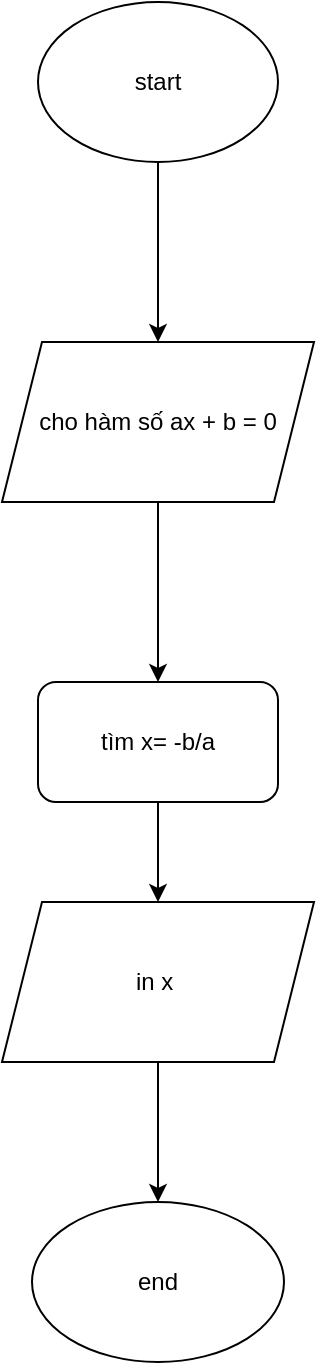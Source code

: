 <mxfile version="25.0.2">
  <diagram name="Trang-1" id="tdZMksJxuUvifCYd1xXN">
    <mxGraphModel dx="1108" dy="732" grid="1" gridSize="10" guides="1" tooltips="1" connect="1" arrows="1" fold="1" page="1" pageScale="1" pageWidth="827" pageHeight="1169" math="0" shadow="0">
      <root>
        <mxCell id="0" />
        <mxCell id="1" parent="0" />
        <mxCell id="kqRBrqEr8xytsqY4-Nis-5" value="" style="edgeStyle=orthogonalEdgeStyle;rounded=0;orthogonalLoop=1;jettySize=auto;html=1;" parent="1" source="kqRBrqEr8xytsqY4-Nis-1" target="kqRBrqEr8xytsqY4-Nis-4" edge="1">
          <mxGeometry relative="1" as="geometry" />
        </mxCell>
        <mxCell id="kqRBrqEr8xytsqY4-Nis-1" value="start" style="ellipse;whiteSpace=wrap;html=1;" parent="1" vertex="1">
          <mxGeometry x="354" y="40" width="120" height="80" as="geometry" />
        </mxCell>
        <mxCell id="JYwMtcemxk_Rd2emVeSp-2" value="" style="edgeStyle=orthogonalEdgeStyle;rounded=0;orthogonalLoop=1;jettySize=auto;html=1;" edge="1" parent="1" source="kqRBrqEr8xytsqY4-Nis-4" target="JYwMtcemxk_Rd2emVeSp-1">
          <mxGeometry relative="1" as="geometry" />
        </mxCell>
        <mxCell id="kqRBrqEr8xytsqY4-Nis-4" value="cho hàm số ax + b = 0" style="shape=parallelogram;perimeter=parallelogramPerimeter;whiteSpace=wrap;html=1;fixedSize=1;" parent="1" vertex="1">
          <mxGeometry x="336" y="210" width="156" height="80" as="geometry" />
        </mxCell>
        <mxCell id="JYwMtcemxk_Rd2emVeSp-10" value="" style="edgeStyle=orthogonalEdgeStyle;rounded=0;orthogonalLoop=1;jettySize=auto;html=1;" edge="1" parent="1" source="JYwMtcemxk_Rd2emVeSp-1" target="JYwMtcemxk_Rd2emVeSp-9">
          <mxGeometry relative="1" as="geometry" />
        </mxCell>
        <mxCell id="JYwMtcemxk_Rd2emVeSp-1" value="tìm x= -b/a" style="rounded=1;whiteSpace=wrap;html=1;" vertex="1" parent="1">
          <mxGeometry x="354" y="380" width="120" height="60" as="geometry" />
        </mxCell>
        <mxCell id="JYwMtcemxk_Rd2emVeSp-3" value="end" style="ellipse;whiteSpace=wrap;html=1;rounded=1;" vertex="1" parent="1">
          <mxGeometry x="351" y="640" width="126" height="80" as="geometry" />
        </mxCell>
        <mxCell id="JYwMtcemxk_Rd2emVeSp-11" value="" style="edgeStyle=orthogonalEdgeStyle;rounded=0;orthogonalLoop=1;jettySize=auto;html=1;" edge="1" parent="1" source="JYwMtcemxk_Rd2emVeSp-9" target="JYwMtcemxk_Rd2emVeSp-3">
          <mxGeometry relative="1" as="geometry" />
        </mxCell>
        <mxCell id="JYwMtcemxk_Rd2emVeSp-9" value="in x&amp;nbsp;" style="shape=parallelogram;perimeter=parallelogramPerimeter;whiteSpace=wrap;html=1;fixedSize=1;" vertex="1" parent="1">
          <mxGeometry x="336" y="490" width="156" height="80" as="geometry" />
        </mxCell>
      </root>
    </mxGraphModel>
  </diagram>
</mxfile>
